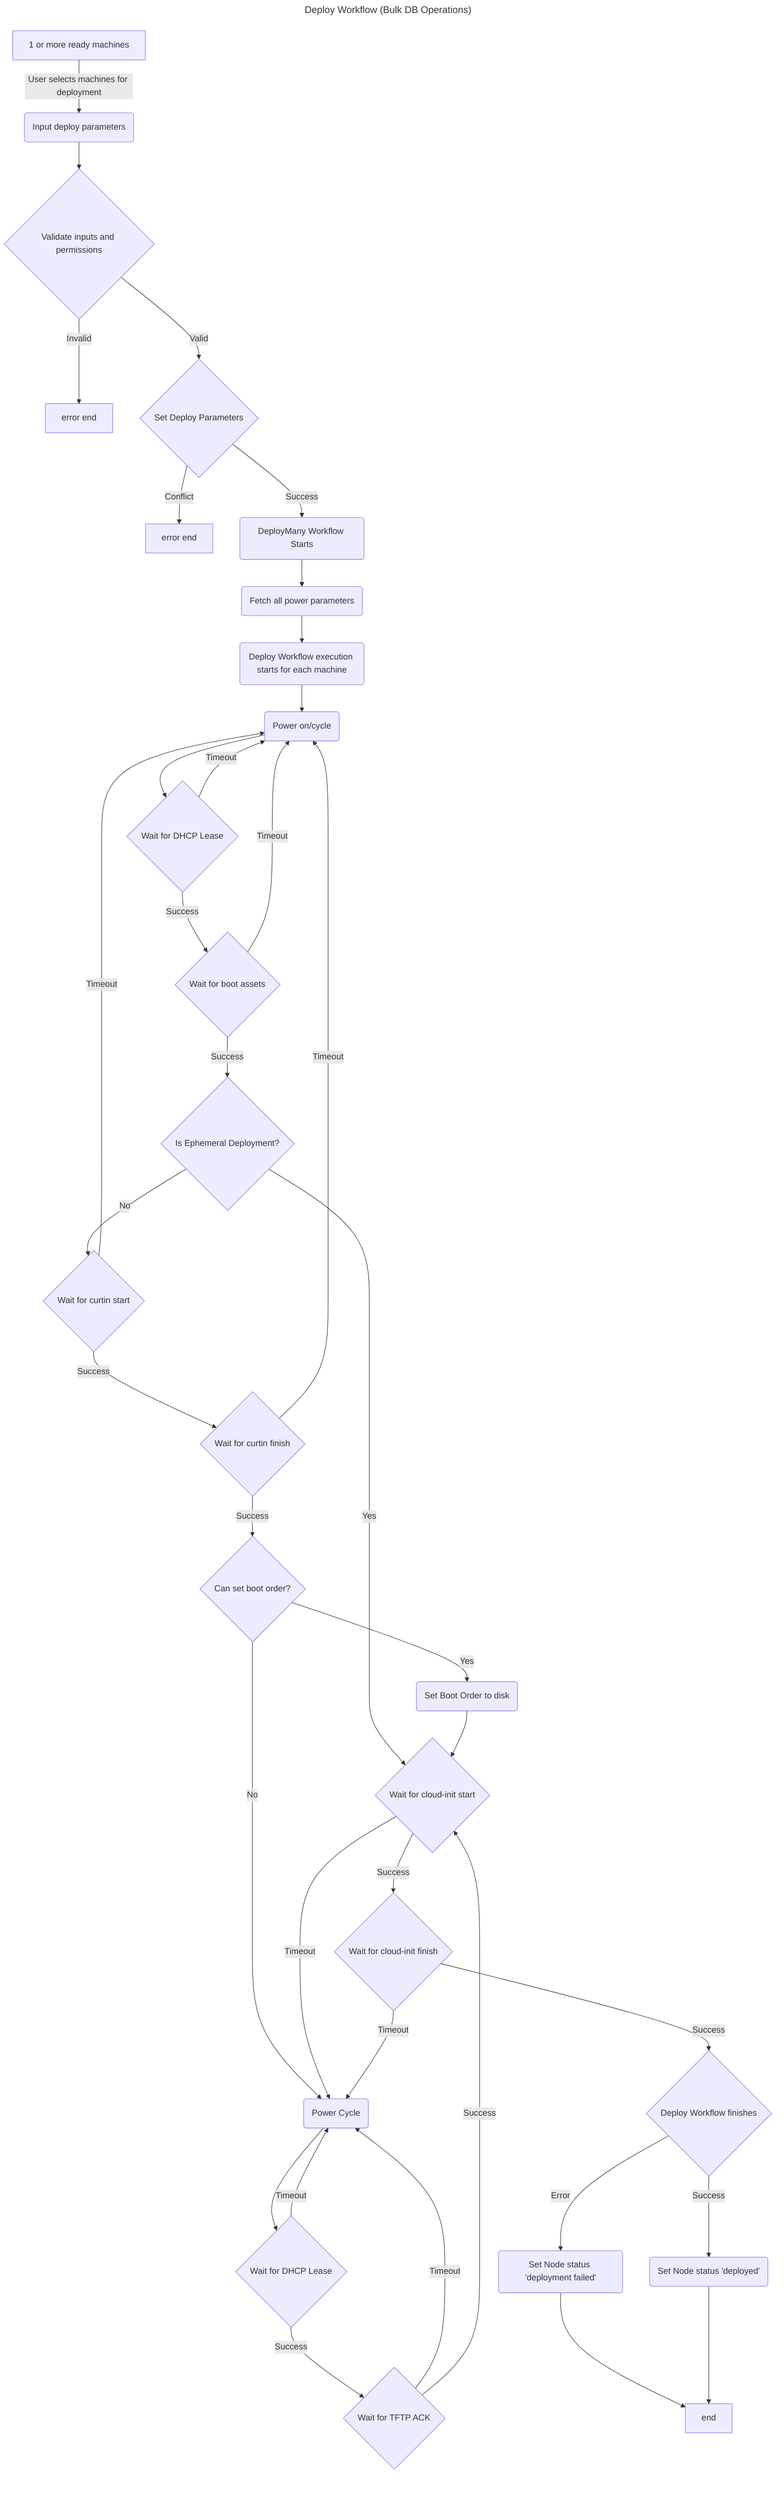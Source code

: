 ---
title: Deploy Workflow (Bulk DB Operations)
---
flowchart TD
    A[1 or more ready machines] -->|User selects machines for deployment| B(Input deploy parameters)
    B--> C{Validate inputs and permissions}
    C-->|Invalid| D[error end]
    C-->|Valid| E{Set Deploy Parameters}
    E-->|Conflict| F[error end]
    E-->|Success| G(DeployMany Workflow Starts)
    G-->H(Fetch all power parameters)
    H--> I(Deploy Workflow execution starts for each machine)
    I-->J(Power on/cycle)
    J-->K{Wait for DHCP Lease}
    K-->|Timeout| J
    K-->|Success| L{Wait for boot assets}
    L-->|Timeout| J
    L-->|Success| M{Is Ephemeral Deployment?}
    M-->|Yes| U
    M-->|No| N{Wait for curtin start}
    N-->|Timeout| J
    N-->|Success| O{Wait for curtin finish}
    O-->|Timeout| J
    O-->|Success| P{Can set boot order?}
    P-->|Yes| Q(Set Boot Order to disk)
    P-->|No| R(Power Cycle)
    Q-->U
    R-->S{Wait for DHCP Lease}
    S-->|Timeout| R
    S-->|Success| T{Wait for TFTP ACK}
    T-->|Timeout| R
    T-->|Success| U{Wait for cloud-init start}
    U-->|Timeout| R
    U-->|Success| V{Wait for cloud-init finish}
    V-->|Timeout| R
    V-->|Success| W{Deploy Workflow finishes}
    W-->|Error| X(Set Node status 'deployment failed')
    W-->|Success| Y(Set Node status 'deployed')
    X-->Z[end]
    Y-->Z
